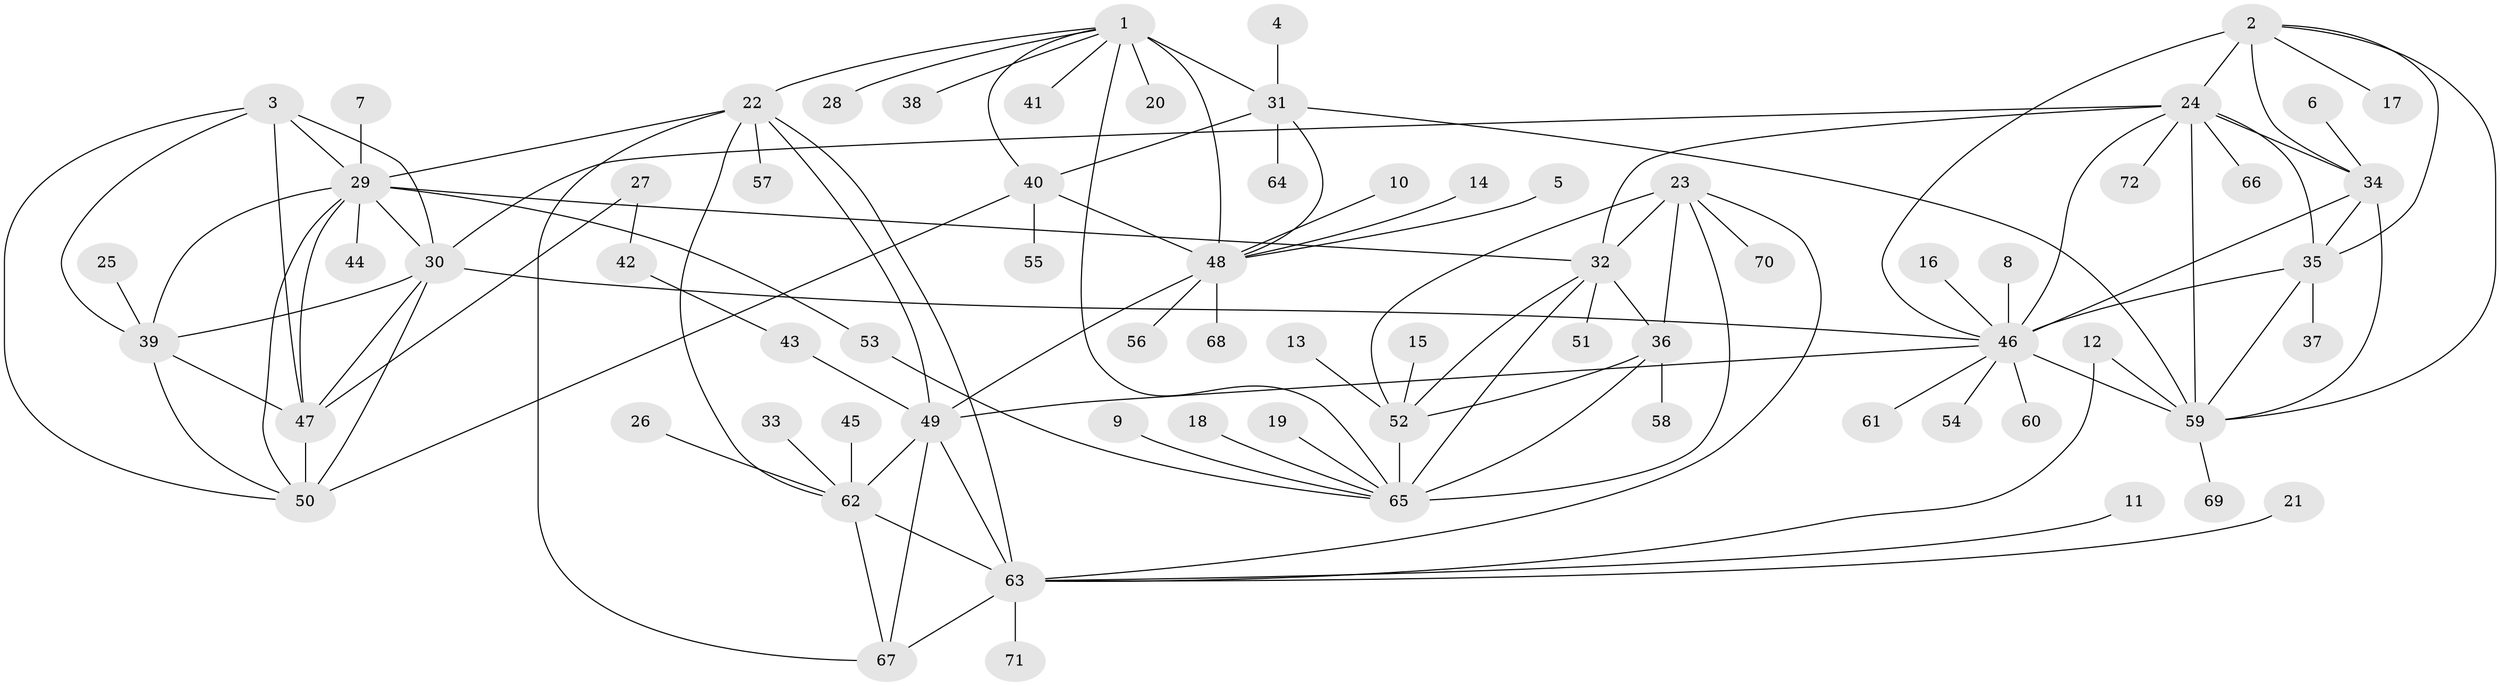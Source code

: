 // original degree distribution, {6: 0.027972027972027972, 11: 0.03496503496503497, 10: 0.013986013986013986, 7: 0.03496503496503497, 13: 0.02097902097902098, 15: 0.006993006993006993, 9: 0.055944055944055944, 8: 0.04195804195804196, 12: 0.006993006993006993, 3: 0.027972027972027972, 1: 0.5874125874125874, 2: 0.13986013986013987}
// Generated by graph-tools (version 1.1) at 2025/26/03/09/25 03:26:39]
// undirected, 72 vertices, 117 edges
graph export_dot {
graph [start="1"]
  node [color=gray90,style=filled];
  1;
  2;
  3;
  4;
  5;
  6;
  7;
  8;
  9;
  10;
  11;
  12;
  13;
  14;
  15;
  16;
  17;
  18;
  19;
  20;
  21;
  22;
  23;
  24;
  25;
  26;
  27;
  28;
  29;
  30;
  31;
  32;
  33;
  34;
  35;
  36;
  37;
  38;
  39;
  40;
  41;
  42;
  43;
  44;
  45;
  46;
  47;
  48;
  49;
  50;
  51;
  52;
  53;
  54;
  55;
  56;
  57;
  58;
  59;
  60;
  61;
  62;
  63;
  64;
  65;
  66;
  67;
  68;
  69;
  70;
  71;
  72;
  1 -- 20 [weight=1.0];
  1 -- 22 [weight=1.0];
  1 -- 28 [weight=1.0];
  1 -- 31 [weight=4.0];
  1 -- 38 [weight=1.0];
  1 -- 40 [weight=4.0];
  1 -- 41 [weight=1.0];
  1 -- 48 [weight=4.0];
  1 -- 65 [weight=1.0];
  2 -- 17 [weight=1.0];
  2 -- 24 [weight=2.0];
  2 -- 34 [weight=1.0];
  2 -- 35 [weight=1.0];
  2 -- 46 [weight=1.0];
  2 -- 59 [weight=1.0];
  3 -- 29 [weight=1.0];
  3 -- 30 [weight=2.0];
  3 -- 39 [weight=1.0];
  3 -- 47 [weight=1.0];
  3 -- 50 [weight=1.0];
  4 -- 31 [weight=1.0];
  5 -- 48 [weight=1.0];
  6 -- 34 [weight=1.0];
  7 -- 29 [weight=1.0];
  8 -- 46 [weight=1.0];
  9 -- 65 [weight=1.0];
  10 -- 48 [weight=1.0];
  11 -- 63 [weight=1.0];
  12 -- 59 [weight=1.0];
  12 -- 63 [weight=1.0];
  13 -- 52 [weight=1.0];
  14 -- 48 [weight=1.0];
  15 -- 52 [weight=1.0];
  16 -- 46 [weight=1.0];
  18 -- 65 [weight=1.0];
  19 -- 65 [weight=1.0];
  21 -- 63 [weight=1.0];
  22 -- 29 [weight=1.0];
  22 -- 49 [weight=4.0];
  22 -- 57 [weight=1.0];
  22 -- 62 [weight=2.0];
  22 -- 63 [weight=2.0];
  22 -- 67 [weight=2.0];
  23 -- 32 [weight=3.0];
  23 -- 36 [weight=3.0];
  23 -- 52 [weight=3.0];
  23 -- 63 [weight=1.0];
  23 -- 65 [weight=3.0];
  23 -- 70 [weight=1.0];
  24 -- 30 [weight=1.0];
  24 -- 32 [weight=1.0];
  24 -- 34 [weight=2.0];
  24 -- 35 [weight=2.0];
  24 -- 46 [weight=2.0];
  24 -- 59 [weight=2.0];
  24 -- 66 [weight=1.0];
  24 -- 72 [weight=1.0];
  25 -- 39 [weight=1.0];
  26 -- 62 [weight=1.0];
  27 -- 42 [weight=1.0];
  27 -- 47 [weight=1.0];
  29 -- 30 [weight=2.0];
  29 -- 32 [weight=1.0];
  29 -- 39 [weight=1.0];
  29 -- 44 [weight=1.0];
  29 -- 47 [weight=1.0];
  29 -- 50 [weight=1.0];
  29 -- 53 [weight=1.0];
  30 -- 39 [weight=2.0];
  30 -- 46 [weight=1.0];
  30 -- 47 [weight=2.0];
  30 -- 50 [weight=2.0];
  31 -- 40 [weight=1.0];
  31 -- 48 [weight=1.0];
  31 -- 59 [weight=1.0];
  31 -- 64 [weight=1.0];
  32 -- 36 [weight=1.0];
  32 -- 51 [weight=1.0];
  32 -- 52 [weight=1.0];
  32 -- 65 [weight=1.0];
  33 -- 62 [weight=1.0];
  34 -- 35 [weight=1.0];
  34 -- 46 [weight=1.0];
  34 -- 59 [weight=1.0];
  35 -- 37 [weight=1.0];
  35 -- 46 [weight=1.0];
  35 -- 59 [weight=1.0];
  36 -- 52 [weight=1.0];
  36 -- 58 [weight=1.0];
  36 -- 65 [weight=1.0];
  39 -- 47 [weight=1.0];
  39 -- 50 [weight=1.0];
  40 -- 48 [weight=1.0];
  40 -- 50 [weight=1.0];
  40 -- 55 [weight=1.0];
  42 -- 43 [weight=1.0];
  43 -- 49 [weight=1.0];
  45 -- 62 [weight=1.0];
  46 -- 49 [weight=1.0];
  46 -- 54 [weight=1.0];
  46 -- 59 [weight=1.0];
  46 -- 60 [weight=1.0];
  46 -- 61 [weight=1.0];
  47 -- 50 [weight=1.0];
  48 -- 49 [weight=1.0];
  48 -- 56 [weight=1.0];
  48 -- 68 [weight=1.0];
  49 -- 62 [weight=2.0];
  49 -- 63 [weight=2.0];
  49 -- 67 [weight=2.0];
  52 -- 65 [weight=1.0];
  53 -- 65 [weight=1.0];
  59 -- 69 [weight=1.0];
  62 -- 63 [weight=1.0];
  62 -- 67 [weight=1.0];
  63 -- 67 [weight=1.0];
  63 -- 71 [weight=1.0];
}
